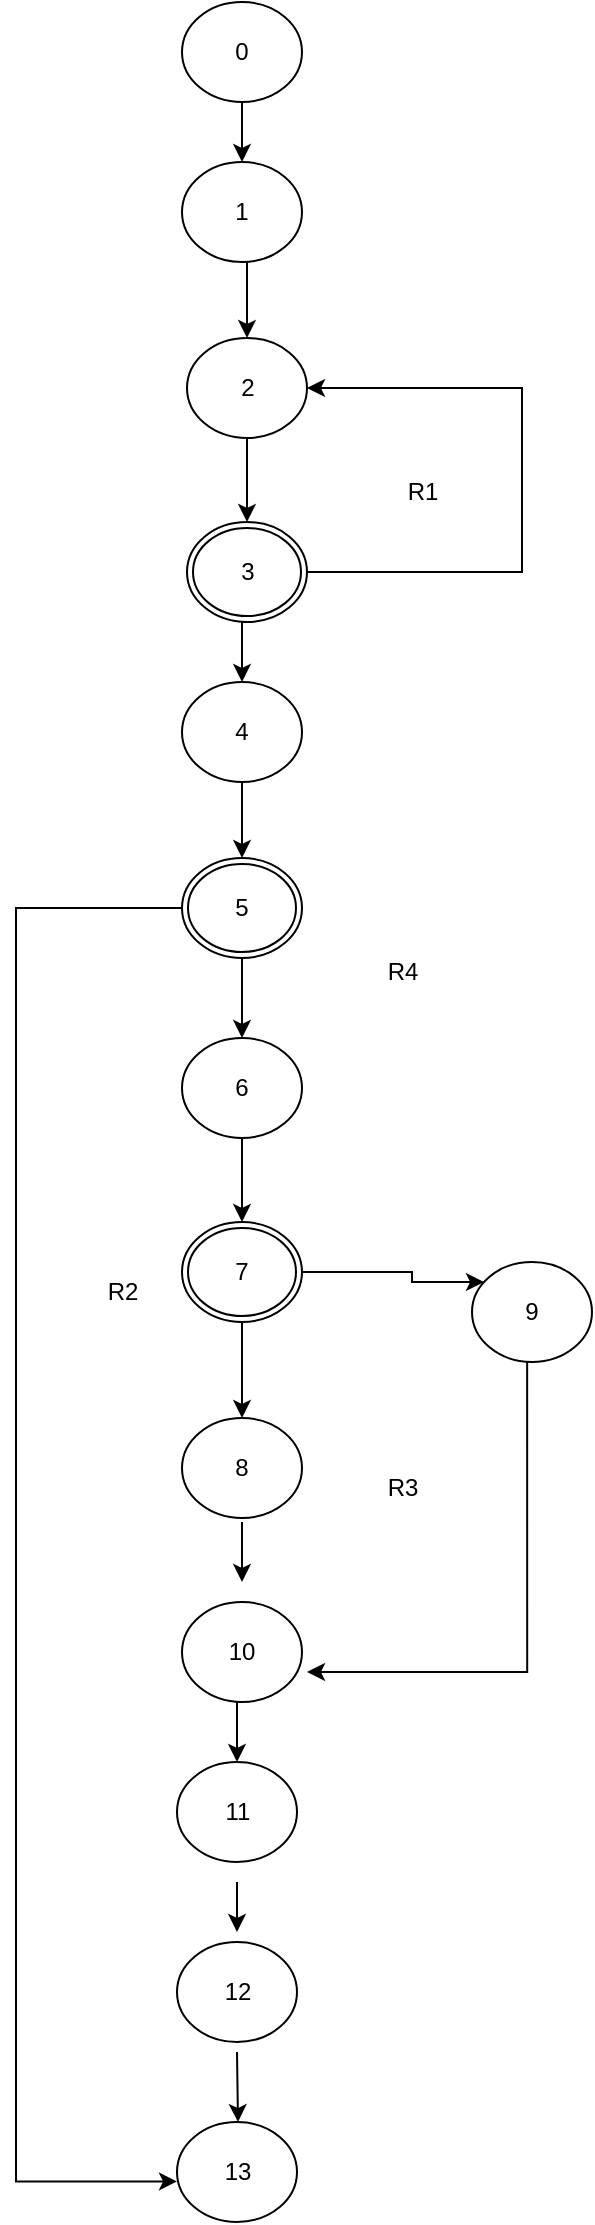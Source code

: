 <mxfile version="26.2.14">
  <diagram id="xst4QohZr5qmQAyhh67Q" name="Page-1">
    <mxGraphModel dx="791" dy="945" grid="1" gridSize="10" guides="1" tooltips="1" connect="1" arrows="1" fold="1" page="1" pageScale="1" pageWidth="850" pageHeight="1100" math="0" shadow="0">
      <root>
        <mxCell id="0" />
        <mxCell id="1" parent="0" />
        <mxCell id="KnCVszXwIs_yhPfZvACY-18" style="edgeStyle=orthogonalEdgeStyle;rounded=0;orthogonalLoop=1;jettySize=auto;html=1;exitX=0.5;exitY=1;exitDx=0;exitDy=0;entryX=0.5;entryY=0;entryDx=0;entryDy=0;" edge="1" parent="1" source="KnCVszXwIs_yhPfZvACY-1">
          <mxGeometry relative="1" as="geometry">
            <mxPoint x="250" y="170" as="targetPoint" />
          </mxGeometry>
        </mxCell>
        <mxCell id="KnCVszXwIs_yhPfZvACY-1" value="0" style="ellipse;whiteSpace=wrap;html=1;" vertex="1" parent="1">
          <mxGeometry x="220" y="90" width="60" height="50" as="geometry" />
        </mxCell>
        <mxCell id="KnCVszXwIs_yhPfZvACY-35" style="edgeStyle=orthogonalEdgeStyle;rounded=0;orthogonalLoop=1;jettySize=auto;html=1;entryX=1;entryY=0.5;entryDx=0;entryDy=0;exitX=1;exitY=0.5;exitDx=0;exitDy=0;" edge="1" parent="1" source="KnCVszXwIs_yhPfZvACY-54" target="KnCVszXwIs_yhPfZvACY-52">
          <mxGeometry relative="1" as="geometry">
            <mxPoint x="325" y="290" as="targetPoint" />
            <mxPoint x="350" y="375" as="sourcePoint" />
            <Array as="points">
              <mxPoint x="390" y="375" />
              <mxPoint x="390" y="283" />
            </Array>
          </mxGeometry>
        </mxCell>
        <mxCell id="KnCVszXwIs_yhPfZvACY-33" style="edgeStyle=orthogonalEdgeStyle;rounded=0;orthogonalLoop=1;jettySize=auto;html=1;exitX=0;exitY=0.5;exitDx=0;exitDy=0;" edge="1" parent="1" source="KnCVszXwIs_yhPfZvACY-55">
          <mxGeometry relative="1" as="geometry">
            <mxPoint x="217.5" y="1179.737" as="targetPoint" />
            <mxPoint x="187.5" y="528" as="sourcePoint" />
            <Array as="points">
              <mxPoint x="137" y="543" />
              <mxPoint x="137" y="1180" />
            </Array>
          </mxGeometry>
        </mxCell>
        <mxCell id="KnCVszXwIs_yhPfZvACY-26" style="edgeStyle=orthogonalEdgeStyle;rounded=0;orthogonalLoop=1;jettySize=auto;html=1;exitX=0.5;exitY=1;exitDx=0;exitDy=0;entryX=0.5;entryY=0;entryDx=0;entryDy=0;" edge="1" parent="1">
          <mxGeometry relative="1" as="geometry">
            <mxPoint x="250" y="850" as="sourcePoint" />
            <mxPoint x="250" y="880" as="targetPoint" />
          </mxGeometry>
        </mxCell>
        <mxCell id="KnCVszXwIs_yhPfZvACY-32" style="edgeStyle=orthogonalEdgeStyle;rounded=0;orthogonalLoop=1;jettySize=auto;html=1;entryX=1;entryY=0.75;entryDx=0;entryDy=0;" edge="1" parent="1">
          <mxGeometry relative="1" as="geometry">
            <mxPoint x="392.577" y="770" as="sourcePoint" />
            <mxPoint x="282.5" y="925" as="targetPoint" />
            <Array as="points">
              <mxPoint x="392.5" y="925" />
            </Array>
          </mxGeometry>
        </mxCell>
        <mxCell id="KnCVszXwIs_yhPfZvACY-29" style="edgeStyle=orthogonalEdgeStyle;rounded=0;orthogonalLoop=1;jettySize=auto;html=1;exitX=0.5;exitY=1;exitDx=0;exitDy=0;entryX=0.5;entryY=0;entryDx=0;entryDy=0;" edge="1" parent="1">
          <mxGeometry relative="1" as="geometry">
            <mxPoint x="250" y="940" as="sourcePoint" />
            <mxPoint x="247.5" y="970" as="targetPoint" />
          </mxGeometry>
        </mxCell>
        <mxCell id="KnCVszXwIs_yhPfZvACY-30" style="edgeStyle=orthogonalEdgeStyle;rounded=0;orthogonalLoop=1;jettySize=auto;html=1;exitX=0.5;exitY=1;exitDx=0;exitDy=0;entryX=0.5;entryY=0;entryDx=0;entryDy=0;" edge="1" parent="1">
          <mxGeometry relative="1" as="geometry">
            <mxPoint x="247.5" y="1030" as="sourcePoint" />
            <mxPoint x="247.5" y="1055" as="targetPoint" />
          </mxGeometry>
        </mxCell>
        <mxCell id="KnCVszXwIs_yhPfZvACY-31" style="edgeStyle=orthogonalEdgeStyle;rounded=0;orthogonalLoop=1;jettySize=auto;html=1;exitX=0.5;exitY=1;exitDx=0;exitDy=0;" edge="1" parent="1">
          <mxGeometry relative="1" as="geometry">
            <mxPoint x="248" y="1150" as="targetPoint" />
            <mxPoint x="247.5" y="1115" as="sourcePoint" />
          </mxGeometry>
        </mxCell>
        <mxCell id="KnCVszXwIs_yhPfZvACY-36" value="R1" style="text;html=1;align=center;verticalAlign=middle;resizable=0;points=[];autosize=1;strokeColor=none;fillColor=none;" vertex="1" parent="1">
          <mxGeometry x="320" y="320" width="40" height="30" as="geometry" />
        </mxCell>
        <mxCell id="KnCVszXwIs_yhPfZvACY-37" value="R2" style="text;html=1;align=center;verticalAlign=middle;resizable=0;points=[];autosize=1;strokeColor=none;fillColor=none;" vertex="1" parent="1">
          <mxGeometry x="170" y="720" width="40" height="30" as="geometry" />
        </mxCell>
        <mxCell id="KnCVszXwIs_yhPfZvACY-38" value="R3" style="text;html=1;align=center;verticalAlign=middle;resizable=0;points=[];autosize=1;strokeColor=none;fillColor=none;" vertex="1" parent="1">
          <mxGeometry x="310" y="818" width="40" height="30" as="geometry" />
        </mxCell>
        <mxCell id="KnCVszXwIs_yhPfZvACY-39" value="R4" style="text;html=1;align=center;verticalAlign=middle;resizable=0;points=[];autosize=1;strokeColor=none;fillColor=none;" vertex="1" parent="1">
          <mxGeometry x="310" y="560" width="40" height="30" as="geometry" />
        </mxCell>
        <mxCell id="KnCVszXwIs_yhPfZvACY-47" value="10" style="ellipse;whiteSpace=wrap;html=1;" vertex="1" parent="1">
          <mxGeometry x="220" y="890" width="60" height="50" as="geometry" />
        </mxCell>
        <mxCell id="KnCVszXwIs_yhPfZvACY-48" value="9" style="ellipse;whiteSpace=wrap;html=1;" vertex="1" parent="1">
          <mxGeometry x="365" y="720" width="60" height="50" as="geometry" />
        </mxCell>
        <mxCell id="KnCVszXwIs_yhPfZvACY-49" value="8" style="ellipse;whiteSpace=wrap;html=1;" vertex="1" parent="1">
          <mxGeometry x="220" y="798" width="60" height="50" as="geometry" />
        </mxCell>
        <mxCell id="KnCVszXwIs_yhPfZvACY-66" value="" style="edgeStyle=orthogonalEdgeStyle;rounded=0;orthogonalLoop=1;jettySize=auto;html=1;" edge="1" parent="1" source="KnCVszXwIs_yhPfZvACY-50" target="KnCVszXwIs_yhPfZvACY-56">
          <mxGeometry relative="1" as="geometry" />
        </mxCell>
        <mxCell id="KnCVszXwIs_yhPfZvACY-50" value="6" style="ellipse;whiteSpace=wrap;html=1;" vertex="1" parent="1">
          <mxGeometry x="220" y="608" width="60" height="50" as="geometry" />
        </mxCell>
        <mxCell id="KnCVszXwIs_yhPfZvACY-64" style="edgeStyle=orthogonalEdgeStyle;rounded=0;orthogonalLoop=1;jettySize=auto;html=1;exitX=0.5;exitY=1;exitDx=0;exitDy=0;entryX=0.5;entryY=0;entryDx=0;entryDy=0;" edge="1" parent="1" source="KnCVszXwIs_yhPfZvACY-51" target="KnCVszXwIs_yhPfZvACY-55">
          <mxGeometry relative="1" as="geometry" />
        </mxCell>
        <mxCell id="KnCVszXwIs_yhPfZvACY-51" value="4" style="ellipse;whiteSpace=wrap;html=1;" vertex="1" parent="1">
          <mxGeometry x="220" y="430" width="60" height="50" as="geometry" />
        </mxCell>
        <mxCell id="KnCVszXwIs_yhPfZvACY-61" style="edgeStyle=orthogonalEdgeStyle;rounded=0;orthogonalLoop=1;jettySize=auto;html=1;exitX=0.5;exitY=1;exitDx=0;exitDy=0;entryX=0.5;entryY=0;entryDx=0;entryDy=0;" edge="1" parent="1" source="KnCVszXwIs_yhPfZvACY-52" target="KnCVszXwIs_yhPfZvACY-54">
          <mxGeometry relative="1" as="geometry" />
        </mxCell>
        <mxCell id="KnCVszXwIs_yhPfZvACY-52" value="2" style="ellipse;whiteSpace=wrap;html=1;" vertex="1" parent="1">
          <mxGeometry x="222.5" y="258" width="60" height="50" as="geometry" />
        </mxCell>
        <mxCell id="KnCVszXwIs_yhPfZvACY-62" style="edgeStyle=orthogonalEdgeStyle;rounded=0;orthogonalLoop=1;jettySize=auto;html=1;exitX=0.5;exitY=1;exitDx=0;exitDy=0;entryX=0.5;entryY=0;entryDx=0;entryDy=0;" edge="1" parent="1" source="KnCVszXwIs_yhPfZvACY-53" target="KnCVszXwIs_yhPfZvACY-52">
          <mxGeometry relative="1" as="geometry" />
        </mxCell>
        <mxCell id="KnCVszXwIs_yhPfZvACY-53" value="1" style="ellipse;whiteSpace=wrap;html=1;" vertex="1" parent="1">
          <mxGeometry x="220" y="170" width="60" height="50" as="geometry" />
        </mxCell>
        <mxCell id="KnCVszXwIs_yhPfZvACY-63" style="edgeStyle=orthogonalEdgeStyle;rounded=0;orthogonalLoop=1;jettySize=auto;html=1;exitX=0.5;exitY=1;exitDx=0;exitDy=0;entryX=0.5;entryY=0;entryDx=0;entryDy=0;" edge="1" parent="1" source="KnCVszXwIs_yhPfZvACY-54" target="KnCVszXwIs_yhPfZvACY-51">
          <mxGeometry relative="1" as="geometry" />
        </mxCell>
        <mxCell id="KnCVszXwIs_yhPfZvACY-54" value="3" style="ellipse;shape=doubleEllipse;margin=3;whiteSpace=wrap;html=1;align=center;" vertex="1" parent="1">
          <mxGeometry x="222.5" y="350" width="60" height="50" as="geometry" />
        </mxCell>
        <mxCell id="KnCVszXwIs_yhPfZvACY-65" style="edgeStyle=orthogonalEdgeStyle;rounded=0;orthogonalLoop=1;jettySize=auto;html=1;exitX=0.5;exitY=1;exitDx=0;exitDy=0;entryX=0.5;entryY=0;entryDx=0;entryDy=0;" edge="1" parent="1" source="KnCVszXwIs_yhPfZvACY-55" target="KnCVszXwIs_yhPfZvACY-50">
          <mxGeometry relative="1" as="geometry" />
        </mxCell>
        <mxCell id="KnCVszXwIs_yhPfZvACY-55" value="5" style="ellipse;shape=doubleEllipse;margin=3;whiteSpace=wrap;html=1;align=center;" vertex="1" parent="1">
          <mxGeometry x="220" y="518" width="60" height="50" as="geometry" />
        </mxCell>
        <mxCell id="KnCVszXwIs_yhPfZvACY-67" value="" style="edgeStyle=orthogonalEdgeStyle;rounded=0;orthogonalLoop=1;jettySize=auto;html=1;" edge="1" parent="1" source="KnCVszXwIs_yhPfZvACY-56" target="KnCVszXwIs_yhPfZvACY-49">
          <mxGeometry relative="1" as="geometry" />
        </mxCell>
        <mxCell id="KnCVszXwIs_yhPfZvACY-68" value="" style="edgeStyle=orthogonalEdgeStyle;rounded=0;orthogonalLoop=1;jettySize=auto;html=1;" edge="1" parent="1" source="KnCVszXwIs_yhPfZvACY-56" target="KnCVszXwIs_yhPfZvACY-48">
          <mxGeometry relative="1" as="geometry">
            <Array as="points">
              <mxPoint x="335" y="725" />
              <mxPoint x="335" y="730" />
            </Array>
          </mxGeometry>
        </mxCell>
        <mxCell id="KnCVszXwIs_yhPfZvACY-56" value="7" style="ellipse;shape=doubleEllipse;margin=3;whiteSpace=wrap;html=1;align=center;" vertex="1" parent="1">
          <mxGeometry x="220" y="700" width="60" height="50" as="geometry" />
        </mxCell>
        <mxCell id="KnCVszXwIs_yhPfZvACY-58" value="11" style="ellipse;whiteSpace=wrap;html=1;" vertex="1" parent="1">
          <mxGeometry x="217.5" y="970" width="60" height="50" as="geometry" />
        </mxCell>
        <mxCell id="KnCVszXwIs_yhPfZvACY-59" value="12" style="ellipse;whiteSpace=wrap;html=1;" vertex="1" parent="1">
          <mxGeometry x="217.5" y="1060" width="60" height="50" as="geometry" />
        </mxCell>
        <mxCell id="KnCVszXwIs_yhPfZvACY-60" value="13" style="ellipse;whiteSpace=wrap;html=1;" vertex="1" parent="1">
          <mxGeometry x="217.5" y="1150" width="60" height="50" as="geometry" />
        </mxCell>
      </root>
    </mxGraphModel>
  </diagram>
</mxfile>
